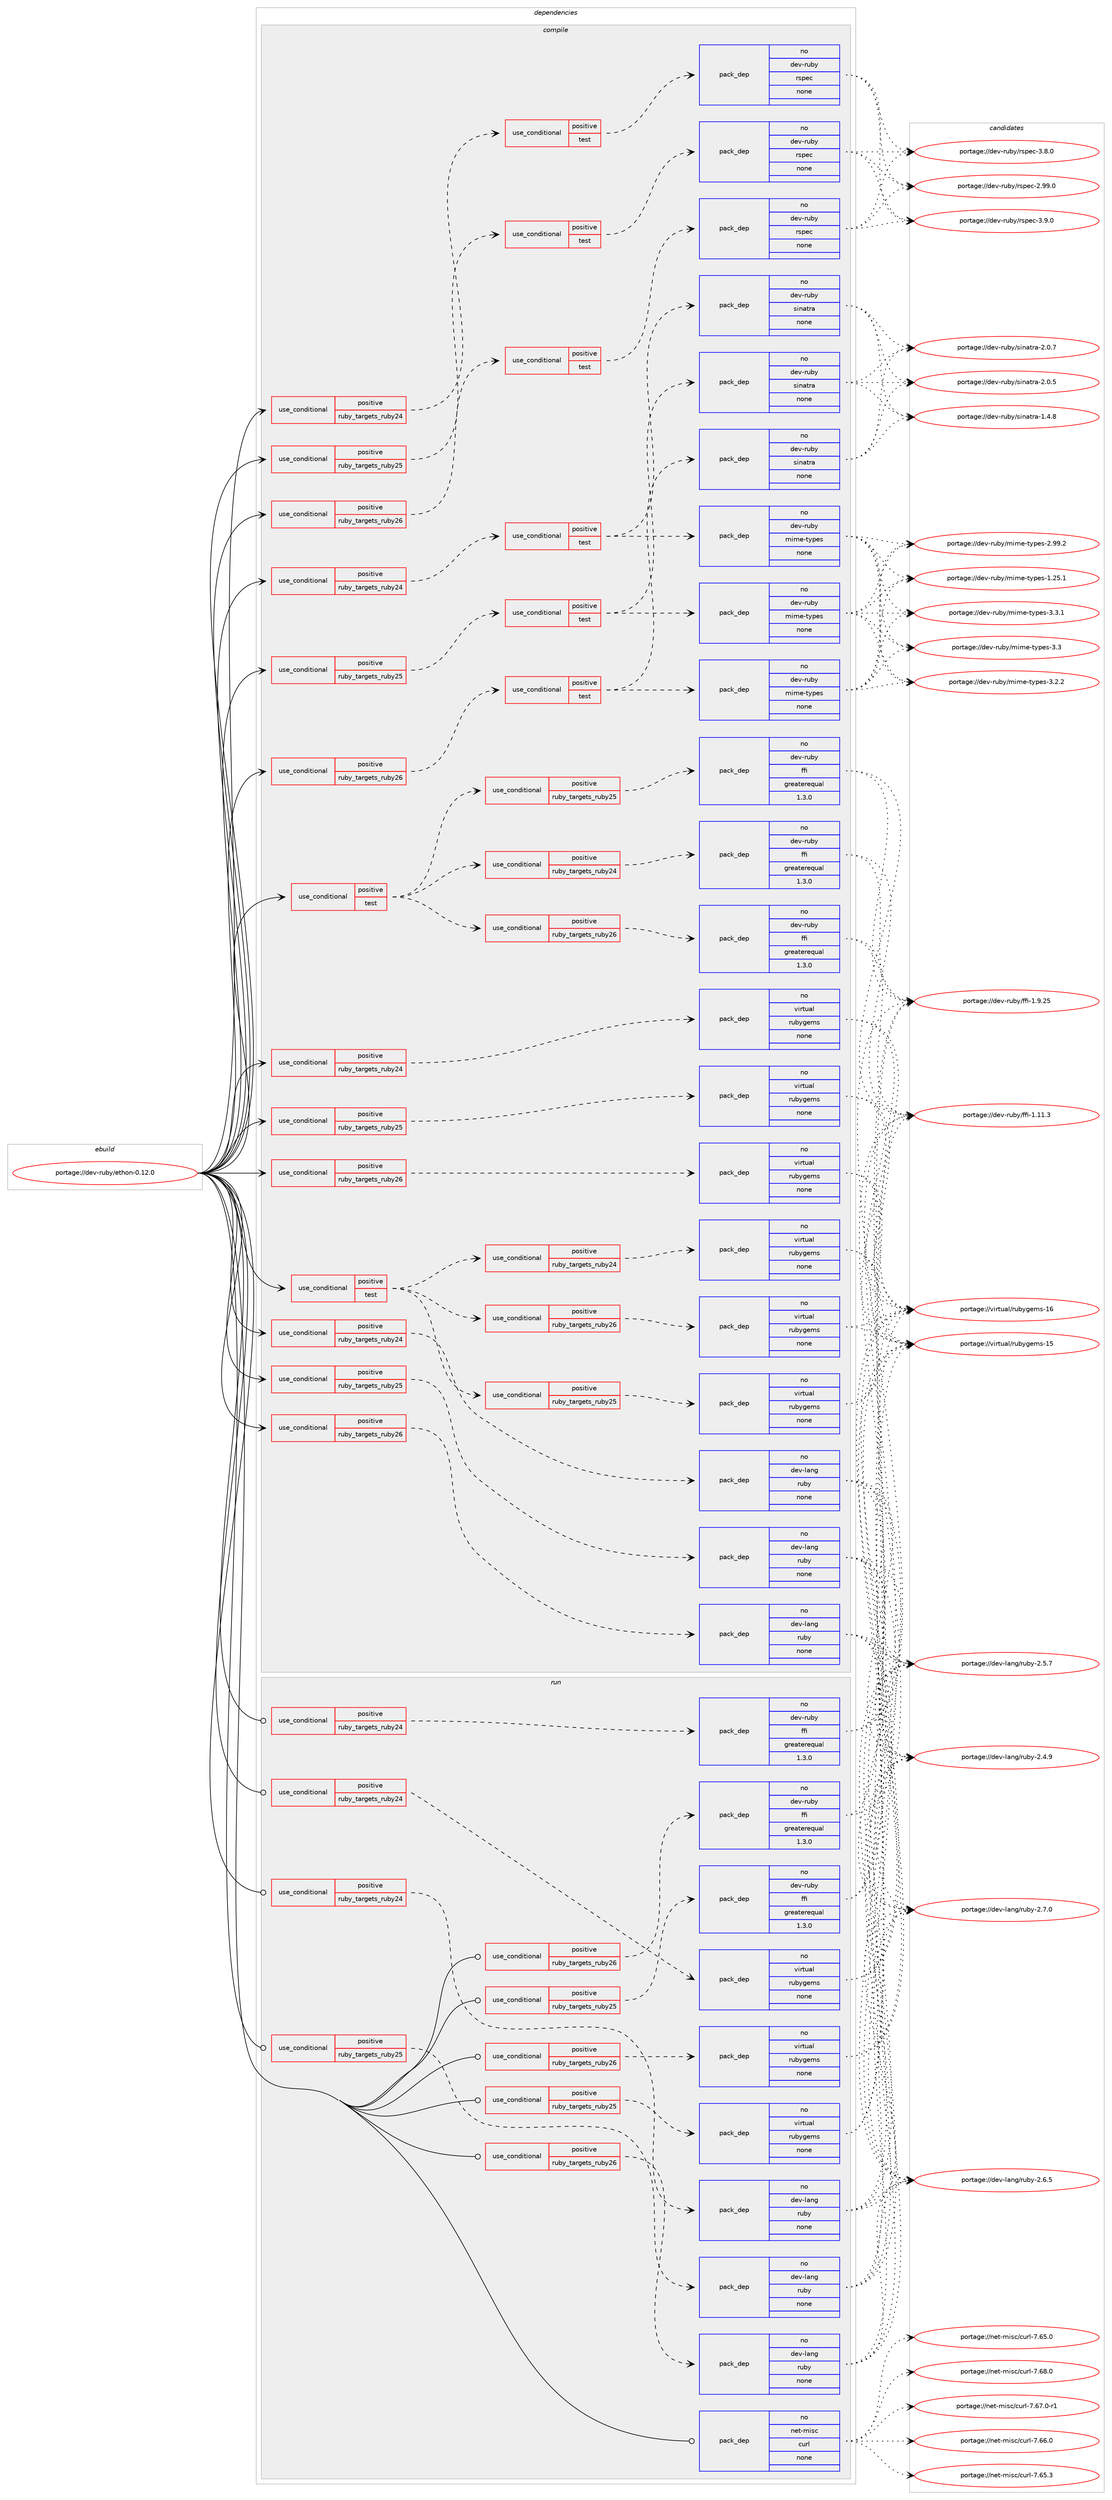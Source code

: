 digraph prolog {

# *************
# Graph options
# *************

newrank=true;
concentrate=true;
compound=true;
graph [rankdir=LR,fontname=Helvetica,fontsize=10,ranksep=1.5];#, ranksep=2.5, nodesep=0.2];
edge  [arrowhead=vee];
node  [fontname=Helvetica,fontsize=10];

# **********
# The ebuild
# **********

subgraph cluster_leftcol {
color=gray;
rank=same;
label=<<i>ebuild</i>>;
id [label="portage://dev-ruby/ethon-0.12.0", color=red, width=4, href="../dev-ruby/ethon-0.12.0.svg"];
}

# ****************
# The dependencies
# ****************

subgraph cluster_midcol {
color=gray;
label=<<i>dependencies</i>>;
subgraph cluster_compile {
fillcolor="#eeeeee";
style=filled;
label=<<i>compile</i>>;
subgraph cond88203 {
dependency357873 [label=<<TABLE BORDER="0" CELLBORDER="1" CELLSPACING="0" CELLPADDING="4"><TR><TD ROWSPAN="3" CELLPADDING="10">use_conditional</TD></TR><TR><TD>positive</TD></TR><TR><TD>ruby_targets_ruby24</TD></TR></TABLE>>, shape=none, color=red];
subgraph cond88204 {
dependency357874 [label=<<TABLE BORDER="0" CELLBORDER="1" CELLSPACING="0" CELLPADDING="4"><TR><TD ROWSPAN="3" CELLPADDING="10">use_conditional</TD></TR><TR><TD>positive</TD></TR><TR><TD>test</TD></TR></TABLE>>, shape=none, color=red];
subgraph pack264856 {
dependency357875 [label=<<TABLE BORDER="0" CELLBORDER="1" CELLSPACING="0" CELLPADDING="4" WIDTH="220"><TR><TD ROWSPAN="6" CELLPADDING="30">pack_dep</TD></TR><TR><TD WIDTH="110">no</TD></TR><TR><TD>dev-ruby</TD></TR><TR><TD>rspec</TD></TR><TR><TD>none</TD></TR><TR><TD></TD></TR></TABLE>>, shape=none, color=blue];
}
dependency357874:e -> dependency357875:w [weight=20,style="dashed",arrowhead="vee"];
}
dependency357873:e -> dependency357874:w [weight=20,style="dashed",arrowhead="vee"];
}
id:e -> dependency357873:w [weight=20,style="solid",arrowhead="vee"];
subgraph cond88205 {
dependency357876 [label=<<TABLE BORDER="0" CELLBORDER="1" CELLSPACING="0" CELLPADDING="4"><TR><TD ROWSPAN="3" CELLPADDING="10">use_conditional</TD></TR><TR><TD>positive</TD></TR><TR><TD>ruby_targets_ruby24</TD></TR></TABLE>>, shape=none, color=red];
subgraph cond88206 {
dependency357877 [label=<<TABLE BORDER="0" CELLBORDER="1" CELLSPACING="0" CELLPADDING="4"><TR><TD ROWSPAN="3" CELLPADDING="10">use_conditional</TD></TR><TR><TD>positive</TD></TR><TR><TD>test</TD></TR></TABLE>>, shape=none, color=red];
subgraph pack264857 {
dependency357878 [label=<<TABLE BORDER="0" CELLBORDER="1" CELLSPACING="0" CELLPADDING="4" WIDTH="220"><TR><TD ROWSPAN="6" CELLPADDING="30">pack_dep</TD></TR><TR><TD WIDTH="110">no</TD></TR><TR><TD>dev-ruby</TD></TR><TR><TD>sinatra</TD></TR><TR><TD>none</TD></TR><TR><TD></TD></TR></TABLE>>, shape=none, color=blue];
}
dependency357877:e -> dependency357878:w [weight=20,style="dashed",arrowhead="vee"];
subgraph pack264858 {
dependency357879 [label=<<TABLE BORDER="0" CELLBORDER="1" CELLSPACING="0" CELLPADDING="4" WIDTH="220"><TR><TD ROWSPAN="6" CELLPADDING="30">pack_dep</TD></TR><TR><TD WIDTH="110">no</TD></TR><TR><TD>dev-ruby</TD></TR><TR><TD>mime-types</TD></TR><TR><TD>none</TD></TR><TR><TD></TD></TR></TABLE>>, shape=none, color=blue];
}
dependency357877:e -> dependency357879:w [weight=20,style="dashed",arrowhead="vee"];
}
dependency357876:e -> dependency357877:w [weight=20,style="dashed",arrowhead="vee"];
}
id:e -> dependency357876:w [weight=20,style="solid",arrowhead="vee"];
subgraph cond88207 {
dependency357880 [label=<<TABLE BORDER="0" CELLBORDER="1" CELLSPACING="0" CELLPADDING="4"><TR><TD ROWSPAN="3" CELLPADDING="10">use_conditional</TD></TR><TR><TD>positive</TD></TR><TR><TD>ruby_targets_ruby24</TD></TR></TABLE>>, shape=none, color=red];
subgraph pack264859 {
dependency357881 [label=<<TABLE BORDER="0" CELLBORDER="1" CELLSPACING="0" CELLPADDING="4" WIDTH="220"><TR><TD ROWSPAN="6" CELLPADDING="30">pack_dep</TD></TR><TR><TD WIDTH="110">no</TD></TR><TR><TD>dev-lang</TD></TR><TR><TD>ruby</TD></TR><TR><TD>none</TD></TR><TR><TD></TD></TR></TABLE>>, shape=none, color=blue];
}
dependency357880:e -> dependency357881:w [weight=20,style="dashed",arrowhead="vee"];
}
id:e -> dependency357880:w [weight=20,style="solid",arrowhead="vee"];
subgraph cond88208 {
dependency357882 [label=<<TABLE BORDER="0" CELLBORDER="1" CELLSPACING="0" CELLPADDING="4"><TR><TD ROWSPAN="3" CELLPADDING="10">use_conditional</TD></TR><TR><TD>positive</TD></TR><TR><TD>ruby_targets_ruby24</TD></TR></TABLE>>, shape=none, color=red];
subgraph pack264860 {
dependency357883 [label=<<TABLE BORDER="0" CELLBORDER="1" CELLSPACING="0" CELLPADDING="4" WIDTH="220"><TR><TD ROWSPAN="6" CELLPADDING="30">pack_dep</TD></TR><TR><TD WIDTH="110">no</TD></TR><TR><TD>virtual</TD></TR><TR><TD>rubygems</TD></TR><TR><TD>none</TD></TR><TR><TD></TD></TR></TABLE>>, shape=none, color=blue];
}
dependency357882:e -> dependency357883:w [weight=20,style="dashed",arrowhead="vee"];
}
id:e -> dependency357882:w [weight=20,style="solid",arrowhead="vee"];
subgraph cond88209 {
dependency357884 [label=<<TABLE BORDER="0" CELLBORDER="1" CELLSPACING="0" CELLPADDING="4"><TR><TD ROWSPAN="3" CELLPADDING="10">use_conditional</TD></TR><TR><TD>positive</TD></TR><TR><TD>ruby_targets_ruby25</TD></TR></TABLE>>, shape=none, color=red];
subgraph cond88210 {
dependency357885 [label=<<TABLE BORDER="0" CELLBORDER="1" CELLSPACING="0" CELLPADDING="4"><TR><TD ROWSPAN="3" CELLPADDING="10">use_conditional</TD></TR><TR><TD>positive</TD></TR><TR><TD>test</TD></TR></TABLE>>, shape=none, color=red];
subgraph pack264861 {
dependency357886 [label=<<TABLE BORDER="0" CELLBORDER="1" CELLSPACING="0" CELLPADDING="4" WIDTH="220"><TR><TD ROWSPAN="6" CELLPADDING="30">pack_dep</TD></TR><TR><TD WIDTH="110">no</TD></TR><TR><TD>dev-ruby</TD></TR><TR><TD>rspec</TD></TR><TR><TD>none</TD></TR><TR><TD></TD></TR></TABLE>>, shape=none, color=blue];
}
dependency357885:e -> dependency357886:w [weight=20,style="dashed",arrowhead="vee"];
}
dependency357884:e -> dependency357885:w [weight=20,style="dashed",arrowhead="vee"];
}
id:e -> dependency357884:w [weight=20,style="solid",arrowhead="vee"];
subgraph cond88211 {
dependency357887 [label=<<TABLE BORDER="0" CELLBORDER="1" CELLSPACING="0" CELLPADDING="4"><TR><TD ROWSPAN="3" CELLPADDING="10">use_conditional</TD></TR><TR><TD>positive</TD></TR><TR><TD>ruby_targets_ruby25</TD></TR></TABLE>>, shape=none, color=red];
subgraph cond88212 {
dependency357888 [label=<<TABLE BORDER="0" CELLBORDER="1" CELLSPACING="0" CELLPADDING="4"><TR><TD ROWSPAN="3" CELLPADDING="10">use_conditional</TD></TR><TR><TD>positive</TD></TR><TR><TD>test</TD></TR></TABLE>>, shape=none, color=red];
subgraph pack264862 {
dependency357889 [label=<<TABLE BORDER="0" CELLBORDER="1" CELLSPACING="0" CELLPADDING="4" WIDTH="220"><TR><TD ROWSPAN="6" CELLPADDING="30">pack_dep</TD></TR><TR><TD WIDTH="110">no</TD></TR><TR><TD>dev-ruby</TD></TR><TR><TD>sinatra</TD></TR><TR><TD>none</TD></TR><TR><TD></TD></TR></TABLE>>, shape=none, color=blue];
}
dependency357888:e -> dependency357889:w [weight=20,style="dashed",arrowhead="vee"];
subgraph pack264863 {
dependency357890 [label=<<TABLE BORDER="0" CELLBORDER="1" CELLSPACING="0" CELLPADDING="4" WIDTH="220"><TR><TD ROWSPAN="6" CELLPADDING="30">pack_dep</TD></TR><TR><TD WIDTH="110">no</TD></TR><TR><TD>dev-ruby</TD></TR><TR><TD>mime-types</TD></TR><TR><TD>none</TD></TR><TR><TD></TD></TR></TABLE>>, shape=none, color=blue];
}
dependency357888:e -> dependency357890:w [weight=20,style="dashed",arrowhead="vee"];
}
dependency357887:e -> dependency357888:w [weight=20,style="dashed",arrowhead="vee"];
}
id:e -> dependency357887:w [weight=20,style="solid",arrowhead="vee"];
subgraph cond88213 {
dependency357891 [label=<<TABLE BORDER="0" CELLBORDER="1" CELLSPACING="0" CELLPADDING="4"><TR><TD ROWSPAN="3" CELLPADDING="10">use_conditional</TD></TR><TR><TD>positive</TD></TR><TR><TD>ruby_targets_ruby25</TD></TR></TABLE>>, shape=none, color=red];
subgraph pack264864 {
dependency357892 [label=<<TABLE BORDER="0" CELLBORDER="1" CELLSPACING="0" CELLPADDING="4" WIDTH="220"><TR><TD ROWSPAN="6" CELLPADDING="30">pack_dep</TD></TR><TR><TD WIDTH="110">no</TD></TR><TR><TD>dev-lang</TD></TR><TR><TD>ruby</TD></TR><TR><TD>none</TD></TR><TR><TD></TD></TR></TABLE>>, shape=none, color=blue];
}
dependency357891:e -> dependency357892:w [weight=20,style="dashed",arrowhead="vee"];
}
id:e -> dependency357891:w [weight=20,style="solid",arrowhead="vee"];
subgraph cond88214 {
dependency357893 [label=<<TABLE BORDER="0" CELLBORDER="1" CELLSPACING="0" CELLPADDING="4"><TR><TD ROWSPAN="3" CELLPADDING="10">use_conditional</TD></TR><TR><TD>positive</TD></TR><TR><TD>ruby_targets_ruby25</TD></TR></TABLE>>, shape=none, color=red];
subgraph pack264865 {
dependency357894 [label=<<TABLE BORDER="0" CELLBORDER="1" CELLSPACING="0" CELLPADDING="4" WIDTH="220"><TR><TD ROWSPAN="6" CELLPADDING="30">pack_dep</TD></TR><TR><TD WIDTH="110">no</TD></TR><TR><TD>virtual</TD></TR><TR><TD>rubygems</TD></TR><TR><TD>none</TD></TR><TR><TD></TD></TR></TABLE>>, shape=none, color=blue];
}
dependency357893:e -> dependency357894:w [weight=20,style="dashed",arrowhead="vee"];
}
id:e -> dependency357893:w [weight=20,style="solid",arrowhead="vee"];
subgraph cond88215 {
dependency357895 [label=<<TABLE BORDER="0" CELLBORDER="1" CELLSPACING="0" CELLPADDING="4"><TR><TD ROWSPAN="3" CELLPADDING="10">use_conditional</TD></TR><TR><TD>positive</TD></TR><TR><TD>ruby_targets_ruby26</TD></TR></TABLE>>, shape=none, color=red];
subgraph cond88216 {
dependency357896 [label=<<TABLE BORDER="0" CELLBORDER="1" CELLSPACING="0" CELLPADDING="4"><TR><TD ROWSPAN="3" CELLPADDING="10">use_conditional</TD></TR><TR><TD>positive</TD></TR><TR><TD>test</TD></TR></TABLE>>, shape=none, color=red];
subgraph pack264866 {
dependency357897 [label=<<TABLE BORDER="0" CELLBORDER="1" CELLSPACING="0" CELLPADDING="4" WIDTH="220"><TR><TD ROWSPAN="6" CELLPADDING="30">pack_dep</TD></TR><TR><TD WIDTH="110">no</TD></TR><TR><TD>dev-ruby</TD></TR><TR><TD>rspec</TD></TR><TR><TD>none</TD></TR><TR><TD></TD></TR></TABLE>>, shape=none, color=blue];
}
dependency357896:e -> dependency357897:w [weight=20,style="dashed",arrowhead="vee"];
}
dependency357895:e -> dependency357896:w [weight=20,style="dashed",arrowhead="vee"];
}
id:e -> dependency357895:w [weight=20,style="solid",arrowhead="vee"];
subgraph cond88217 {
dependency357898 [label=<<TABLE BORDER="0" CELLBORDER="1" CELLSPACING="0" CELLPADDING="4"><TR><TD ROWSPAN="3" CELLPADDING="10">use_conditional</TD></TR><TR><TD>positive</TD></TR><TR><TD>ruby_targets_ruby26</TD></TR></TABLE>>, shape=none, color=red];
subgraph cond88218 {
dependency357899 [label=<<TABLE BORDER="0" CELLBORDER="1" CELLSPACING="0" CELLPADDING="4"><TR><TD ROWSPAN="3" CELLPADDING="10">use_conditional</TD></TR><TR><TD>positive</TD></TR><TR><TD>test</TD></TR></TABLE>>, shape=none, color=red];
subgraph pack264867 {
dependency357900 [label=<<TABLE BORDER="0" CELLBORDER="1" CELLSPACING="0" CELLPADDING="4" WIDTH="220"><TR><TD ROWSPAN="6" CELLPADDING="30">pack_dep</TD></TR><TR><TD WIDTH="110">no</TD></TR><TR><TD>dev-ruby</TD></TR><TR><TD>sinatra</TD></TR><TR><TD>none</TD></TR><TR><TD></TD></TR></TABLE>>, shape=none, color=blue];
}
dependency357899:e -> dependency357900:w [weight=20,style="dashed",arrowhead="vee"];
subgraph pack264868 {
dependency357901 [label=<<TABLE BORDER="0" CELLBORDER="1" CELLSPACING="0" CELLPADDING="4" WIDTH="220"><TR><TD ROWSPAN="6" CELLPADDING="30">pack_dep</TD></TR><TR><TD WIDTH="110">no</TD></TR><TR><TD>dev-ruby</TD></TR><TR><TD>mime-types</TD></TR><TR><TD>none</TD></TR><TR><TD></TD></TR></TABLE>>, shape=none, color=blue];
}
dependency357899:e -> dependency357901:w [weight=20,style="dashed",arrowhead="vee"];
}
dependency357898:e -> dependency357899:w [weight=20,style="dashed",arrowhead="vee"];
}
id:e -> dependency357898:w [weight=20,style="solid",arrowhead="vee"];
subgraph cond88219 {
dependency357902 [label=<<TABLE BORDER="0" CELLBORDER="1" CELLSPACING="0" CELLPADDING="4"><TR><TD ROWSPAN="3" CELLPADDING="10">use_conditional</TD></TR><TR><TD>positive</TD></TR><TR><TD>ruby_targets_ruby26</TD></TR></TABLE>>, shape=none, color=red];
subgraph pack264869 {
dependency357903 [label=<<TABLE BORDER="0" CELLBORDER="1" CELLSPACING="0" CELLPADDING="4" WIDTH="220"><TR><TD ROWSPAN="6" CELLPADDING="30">pack_dep</TD></TR><TR><TD WIDTH="110">no</TD></TR><TR><TD>dev-lang</TD></TR><TR><TD>ruby</TD></TR><TR><TD>none</TD></TR><TR><TD></TD></TR></TABLE>>, shape=none, color=blue];
}
dependency357902:e -> dependency357903:w [weight=20,style="dashed",arrowhead="vee"];
}
id:e -> dependency357902:w [weight=20,style="solid",arrowhead="vee"];
subgraph cond88220 {
dependency357904 [label=<<TABLE BORDER="0" CELLBORDER="1" CELLSPACING="0" CELLPADDING="4"><TR><TD ROWSPAN="3" CELLPADDING="10">use_conditional</TD></TR><TR><TD>positive</TD></TR><TR><TD>ruby_targets_ruby26</TD></TR></TABLE>>, shape=none, color=red];
subgraph pack264870 {
dependency357905 [label=<<TABLE BORDER="0" CELLBORDER="1" CELLSPACING="0" CELLPADDING="4" WIDTH="220"><TR><TD ROWSPAN="6" CELLPADDING="30">pack_dep</TD></TR><TR><TD WIDTH="110">no</TD></TR><TR><TD>virtual</TD></TR><TR><TD>rubygems</TD></TR><TR><TD>none</TD></TR><TR><TD></TD></TR></TABLE>>, shape=none, color=blue];
}
dependency357904:e -> dependency357905:w [weight=20,style="dashed",arrowhead="vee"];
}
id:e -> dependency357904:w [weight=20,style="solid",arrowhead="vee"];
subgraph cond88221 {
dependency357906 [label=<<TABLE BORDER="0" CELLBORDER="1" CELLSPACING="0" CELLPADDING="4"><TR><TD ROWSPAN="3" CELLPADDING="10">use_conditional</TD></TR><TR><TD>positive</TD></TR><TR><TD>test</TD></TR></TABLE>>, shape=none, color=red];
subgraph cond88222 {
dependency357907 [label=<<TABLE BORDER="0" CELLBORDER="1" CELLSPACING="0" CELLPADDING="4"><TR><TD ROWSPAN="3" CELLPADDING="10">use_conditional</TD></TR><TR><TD>positive</TD></TR><TR><TD>ruby_targets_ruby24</TD></TR></TABLE>>, shape=none, color=red];
subgraph pack264871 {
dependency357908 [label=<<TABLE BORDER="0" CELLBORDER="1" CELLSPACING="0" CELLPADDING="4" WIDTH="220"><TR><TD ROWSPAN="6" CELLPADDING="30">pack_dep</TD></TR><TR><TD WIDTH="110">no</TD></TR><TR><TD>dev-ruby</TD></TR><TR><TD>ffi</TD></TR><TR><TD>greaterequal</TD></TR><TR><TD>1.3.0</TD></TR></TABLE>>, shape=none, color=blue];
}
dependency357907:e -> dependency357908:w [weight=20,style="dashed",arrowhead="vee"];
}
dependency357906:e -> dependency357907:w [weight=20,style="dashed",arrowhead="vee"];
subgraph cond88223 {
dependency357909 [label=<<TABLE BORDER="0" CELLBORDER="1" CELLSPACING="0" CELLPADDING="4"><TR><TD ROWSPAN="3" CELLPADDING="10">use_conditional</TD></TR><TR><TD>positive</TD></TR><TR><TD>ruby_targets_ruby25</TD></TR></TABLE>>, shape=none, color=red];
subgraph pack264872 {
dependency357910 [label=<<TABLE BORDER="0" CELLBORDER="1" CELLSPACING="0" CELLPADDING="4" WIDTH="220"><TR><TD ROWSPAN="6" CELLPADDING="30">pack_dep</TD></TR><TR><TD WIDTH="110">no</TD></TR><TR><TD>dev-ruby</TD></TR><TR><TD>ffi</TD></TR><TR><TD>greaterequal</TD></TR><TR><TD>1.3.0</TD></TR></TABLE>>, shape=none, color=blue];
}
dependency357909:e -> dependency357910:w [weight=20,style="dashed",arrowhead="vee"];
}
dependency357906:e -> dependency357909:w [weight=20,style="dashed",arrowhead="vee"];
subgraph cond88224 {
dependency357911 [label=<<TABLE BORDER="0" CELLBORDER="1" CELLSPACING="0" CELLPADDING="4"><TR><TD ROWSPAN="3" CELLPADDING="10">use_conditional</TD></TR><TR><TD>positive</TD></TR><TR><TD>ruby_targets_ruby26</TD></TR></TABLE>>, shape=none, color=red];
subgraph pack264873 {
dependency357912 [label=<<TABLE BORDER="0" CELLBORDER="1" CELLSPACING="0" CELLPADDING="4" WIDTH="220"><TR><TD ROWSPAN="6" CELLPADDING="30">pack_dep</TD></TR><TR><TD WIDTH="110">no</TD></TR><TR><TD>dev-ruby</TD></TR><TR><TD>ffi</TD></TR><TR><TD>greaterequal</TD></TR><TR><TD>1.3.0</TD></TR></TABLE>>, shape=none, color=blue];
}
dependency357911:e -> dependency357912:w [weight=20,style="dashed",arrowhead="vee"];
}
dependency357906:e -> dependency357911:w [weight=20,style="dashed",arrowhead="vee"];
}
id:e -> dependency357906:w [weight=20,style="solid",arrowhead="vee"];
subgraph cond88225 {
dependency357913 [label=<<TABLE BORDER="0" CELLBORDER="1" CELLSPACING="0" CELLPADDING="4"><TR><TD ROWSPAN="3" CELLPADDING="10">use_conditional</TD></TR><TR><TD>positive</TD></TR><TR><TD>test</TD></TR></TABLE>>, shape=none, color=red];
subgraph cond88226 {
dependency357914 [label=<<TABLE BORDER="0" CELLBORDER="1" CELLSPACING="0" CELLPADDING="4"><TR><TD ROWSPAN="3" CELLPADDING="10">use_conditional</TD></TR><TR><TD>positive</TD></TR><TR><TD>ruby_targets_ruby24</TD></TR></TABLE>>, shape=none, color=red];
subgraph pack264874 {
dependency357915 [label=<<TABLE BORDER="0" CELLBORDER="1" CELLSPACING="0" CELLPADDING="4" WIDTH="220"><TR><TD ROWSPAN="6" CELLPADDING="30">pack_dep</TD></TR><TR><TD WIDTH="110">no</TD></TR><TR><TD>virtual</TD></TR><TR><TD>rubygems</TD></TR><TR><TD>none</TD></TR><TR><TD></TD></TR></TABLE>>, shape=none, color=blue];
}
dependency357914:e -> dependency357915:w [weight=20,style="dashed",arrowhead="vee"];
}
dependency357913:e -> dependency357914:w [weight=20,style="dashed",arrowhead="vee"];
subgraph cond88227 {
dependency357916 [label=<<TABLE BORDER="0" CELLBORDER="1" CELLSPACING="0" CELLPADDING="4"><TR><TD ROWSPAN="3" CELLPADDING="10">use_conditional</TD></TR><TR><TD>positive</TD></TR><TR><TD>ruby_targets_ruby25</TD></TR></TABLE>>, shape=none, color=red];
subgraph pack264875 {
dependency357917 [label=<<TABLE BORDER="0" CELLBORDER="1" CELLSPACING="0" CELLPADDING="4" WIDTH="220"><TR><TD ROWSPAN="6" CELLPADDING="30">pack_dep</TD></TR><TR><TD WIDTH="110">no</TD></TR><TR><TD>virtual</TD></TR><TR><TD>rubygems</TD></TR><TR><TD>none</TD></TR><TR><TD></TD></TR></TABLE>>, shape=none, color=blue];
}
dependency357916:e -> dependency357917:w [weight=20,style="dashed",arrowhead="vee"];
}
dependency357913:e -> dependency357916:w [weight=20,style="dashed",arrowhead="vee"];
subgraph cond88228 {
dependency357918 [label=<<TABLE BORDER="0" CELLBORDER="1" CELLSPACING="0" CELLPADDING="4"><TR><TD ROWSPAN="3" CELLPADDING="10">use_conditional</TD></TR><TR><TD>positive</TD></TR><TR><TD>ruby_targets_ruby26</TD></TR></TABLE>>, shape=none, color=red];
subgraph pack264876 {
dependency357919 [label=<<TABLE BORDER="0" CELLBORDER="1" CELLSPACING="0" CELLPADDING="4" WIDTH="220"><TR><TD ROWSPAN="6" CELLPADDING="30">pack_dep</TD></TR><TR><TD WIDTH="110">no</TD></TR><TR><TD>virtual</TD></TR><TR><TD>rubygems</TD></TR><TR><TD>none</TD></TR><TR><TD></TD></TR></TABLE>>, shape=none, color=blue];
}
dependency357918:e -> dependency357919:w [weight=20,style="dashed",arrowhead="vee"];
}
dependency357913:e -> dependency357918:w [weight=20,style="dashed",arrowhead="vee"];
}
id:e -> dependency357913:w [weight=20,style="solid",arrowhead="vee"];
}
subgraph cluster_compileandrun {
fillcolor="#eeeeee";
style=filled;
label=<<i>compile and run</i>>;
}
subgraph cluster_run {
fillcolor="#eeeeee";
style=filled;
label=<<i>run</i>>;
subgraph cond88229 {
dependency357920 [label=<<TABLE BORDER="0" CELLBORDER="1" CELLSPACING="0" CELLPADDING="4"><TR><TD ROWSPAN="3" CELLPADDING="10">use_conditional</TD></TR><TR><TD>positive</TD></TR><TR><TD>ruby_targets_ruby24</TD></TR></TABLE>>, shape=none, color=red];
subgraph pack264877 {
dependency357921 [label=<<TABLE BORDER="0" CELLBORDER="1" CELLSPACING="0" CELLPADDING="4" WIDTH="220"><TR><TD ROWSPAN="6" CELLPADDING="30">pack_dep</TD></TR><TR><TD WIDTH="110">no</TD></TR><TR><TD>dev-lang</TD></TR><TR><TD>ruby</TD></TR><TR><TD>none</TD></TR><TR><TD></TD></TR></TABLE>>, shape=none, color=blue];
}
dependency357920:e -> dependency357921:w [weight=20,style="dashed",arrowhead="vee"];
}
id:e -> dependency357920:w [weight=20,style="solid",arrowhead="odot"];
subgraph cond88230 {
dependency357922 [label=<<TABLE BORDER="0" CELLBORDER="1" CELLSPACING="0" CELLPADDING="4"><TR><TD ROWSPAN="3" CELLPADDING="10">use_conditional</TD></TR><TR><TD>positive</TD></TR><TR><TD>ruby_targets_ruby24</TD></TR></TABLE>>, shape=none, color=red];
subgraph pack264878 {
dependency357923 [label=<<TABLE BORDER="0" CELLBORDER="1" CELLSPACING="0" CELLPADDING="4" WIDTH="220"><TR><TD ROWSPAN="6" CELLPADDING="30">pack_dep</TD></TR><TR><TD WIDTH="110">no</TD></TR><TR><TD>dev-ruby</TD></TR><TR><TD>ffi</TD></TR><TR><TD>greaterequal</TD></TR><TR><TD>1.3.0</TD></TR></TABLE>>, shape=none, color=blue];
}
dependency357922:e -> dependency357923:w [weight=20,style="dashed",arrowhead="vee"];
}
id:e -> dependency357922:w [weight=20,style="solid",arrowhead="odot"];
subgraph cond88231 {
dependency357924 [label=<<TABLE BORDER="0" CELLBORDER="1" CELLSPACING="0" CELLPADDING="4"><TR><TD ROWSPAN="3" CELLPADDING="10">use_conditional</TD></TR><TR><TD>positive</TD></TR><TR><TD>ruby_targets_ruby24</TD></TR></TABLE>>, shape=none, color=red];
subgraph pack264879 {
dependency357925 [label=<<TABLE BORDER="0" CELLBORDER="1" CELLSPACING="0" CELLPADDING="4" WIDTH="220"><TR><TD ROWSPAN="6" CELLPADDING="30">pack_dep</TD></TR><TR><TD WIDTH="110">no</TD></TR><TR><TD>virtual</TD></TR><TR><TD>rubygems</TD></TR><TR><TD>none</TD></TR><TR><TD></TD></TR></TABLE>>, shape=none, color=blue];
}
dependency357924:e -> dependency357925:w [weight=20,style="dashed",arrowhead="vee"];
}
id:e -> dependency357924:w [weight=20,style="solid",arrowhead="odot"];
subgraph cond88232 {
dependency357926 [label=<<TABLE BORDER="0" CELLBORDER="1" CELLSPACING="0" CELLPADDING="4"><TR><TD ROWSPAN="3" CELLPADDING="10">use_conditional</TD></TR><TR><TD>positive</TD></TR><TR><TD>ruby_targets_ruby25</TD></TR></TABLE>>, shape=none, color=red];
subgraph pack264880 {
dependency357927 [label=<<TABLE BORDER="0" CELLBORDER="1" CELLSPACING="0" CELLPADDING="4" WIDTH="220"><TR><TD ROWSPAN="6" CELLPADDING="30">pack_dep</TD></TR><TR><TD WIDTH="110">no</TD></TR><TR><TD>dev-lang</TD></TR><TR><TD>ruby</TD></TR><TR><TD>none</TD></TR><TR><TD></TD></TR></TABLE>>, shape=none, color=blue];
}
dependency357926:e -> dependency357927:w [weight=20,style="dashed",arrowhead="vee"];
}
id:e -> dependency357926:w [weight=20,style="solid",arrowhead="odot"];
subgraph cond88233 {
dependency357928 [label=<<TABLE BORDER="0" CELLBORDER="1" CELLSPACING="0" CELLPADDING="4"><TR><TD ROWSPAN="3" CELLPADDING="10">use_conditional</TD></TR><TR><TD>positive</TD></TR><TR><TD>ruby_targets_ruby25</TD></TR></TABLE>>, shape=none, color=red];
subgraph pack264881 {
dependency357929 [label=<<TABLE BORDER="0" CELLBORDER="1" CELLSPACING="0" CELLPADDING="4" WIDTH="220"><TR><TD ROWSPAN="6" CELLPADDING="30">pack_dep</TD></TR><TR><TD WIDTH="110">no</TD></TR><TR><TD>dev-ruby</TD></TR><TR><TD>ffi</TD></TR><TR><TD>greaterequal</TD></TR><TR><TD>1.3.0</TD></TR></TABLE>>, shape=none, color=blue];
}
dependency357928:e -> dependency357929:w [weight=20,style="dashed",arrowhead="vee"];
}
id:e -> dependency357928:w [weight=20,style="solid",arrowhead="odot"];
subgraph cond88234 {
dependency357930 [label=<<TABLE BORDER="0" CELLBORDER="1" CELLSPACING="0" CELLPADDING="4"><TR><TD ROWSPAN="3" CELLPADDING="10">use_conditional</TD></TR><TR><TD>positive</TD></TR><TR><TD>ruby_targets_ruby25</TD></TR></TABLE>>, shape=none, color=red];
subgraph pack264882 {
dependency357931 [label=<<TABLE BORDER="0" CELLBORDER="1" CELLSPACING="0" CELLPADDING="4" WIDTH="220"><TR><TD ROWSPAN="6" CELLPADDING="30">pack_dep</TD></TR><TR><TD WIDTH="110">no</TD></TR><TR><TD>virtual</TD></TR><TR><TD>rubygems</TD></TR><TR><TD>none</TD></TR><TR><TD></TD></TR></TABLE>>, shape=none, color=blue];
}
dependency357930:e -> dependency357931:w [weight=20,style="dashed",arrowhead="vee"];
}
id:e -> dependency357930:w [weight=20,style="solid",arrowhead="odot"];
subgraph cond88235 {
dependency357932 [label=<<TABLE BORDER="0" CELLBORDER="1" CELLSPACING="0" CELLPADDING="4"><TR><TD ROWSPAN="3" CELLPADDING="10">use_conditional</TD></TR><TR><TD>positive</TD></TR><TR><TD>ruby_targets_ruby26</TD></TR></TABLE>>, shape=none, color=red];
subgraph pack264883 {
dependency357933 [label=<<TABLE BORDER="0" CELLBORDER="1" CELLSPACING="0" CELLPADDING="4" WIDTH="220"><TR><TD ROWSPAN="6" CELLPADDING="30">pack_dep</TD></TR><TR><TD WIDTH="110">no</TD></TR><TR><TD>dev-lang</TD></TR><TR><TD>ruby</TD></TR><TR><TD>none</TD></TR><TR><TD></TD></TR></TABLE>>, shape=none, color=blue];
}
dependency357932:e -> dependency357933:w [weight=20,style="dashed",arrowhead="vee"];
}
id:e -> dependency357932:w [weight=20,style="solid",arrowhead="odot"];
subgraph cond88236 {
dependency357934 [label=<<TABLE BORDER="0" CELLBORDER="1" CELLSPACING="0" CELLPADDING="4"><TR><TD ROWSPAN="3" CELLPADDING="10">use_conditional</TD></TR><TR><TD>positive</TD></TR><TR><TD>ruby_targets_ruby26</TD></TR></TABLE>>, shape=none, color=red];
subgraph pack264884 {
dependency357935 [label=<<TABLE BORDER="0" CELLBORDER="1" CELLSPACING="0" CELLPADDING="4" WIDTH="220"><TR><TD ROWSPAN="6" CELLPADDING="30">pack_dep</TD></TR><TR><TD WIDTH="110">no</TD></TR><TR><TD>dev-ruby</TD></TR><TR><TD>ffi</TD></TR><TR><TD>greaterequal</TD></TR><TR><TD>1.3.0</TD></TR></TABLE>>, shape=none, color=blue];
}
dependency357934:e -> dependency357935:w [weight=20,style="dashed",arrowhead="vee"];
}
id:e -> dependency357934:w [weight=20,style="solid",arrowhead="odot"];
subgraph cond88237 {
dependency357936 [label=<<TABLE BORDER="0" CELLBORDER="1" CELLSPACING="0" CELLPADDING="4"><TR><TD ROWSPAN="3" CELLPADDING="10">use_conditional</TD></TR><TR><TD>positive</TD></TR><TR><TD>ruby_targets_ruby26</TD></TR></TABLE>>, shape=none, color=red];
subgraph pack264885 {
dependency357937 [label=<<TABLE BORDER="0" CELLBORDER="1" CELLSPACING="0" CELLPADDING="4" WIDTH="220"><TR><TD ROWSPAN="6" CELLPADDING="30">pack_dep</TD></TR><TR><TD WIDTH="110">no</TD></TR><TR><TD>virtual</TD></TR><TR><TD>rubygems</TD></TR><TR><TD>none</TD></TR><TR><TD></TD></TR></TABLE>>, shape=none, color=blue];
}
dependency357936:e -> dependency357937:w [weight=20,style="dashed",arrowhead="vee"];
}
id:e -> dependency357936:w [weight=20,style="solid",arrowhead="odot"];
subgraph pack264886 {
dependency357938 [label=<<TABLE BORDER="0" CELLBORDER="1" CELLSPACING="0" CELLPADDING="4" WIDTH="220"><TR><TD ROWSPAN="6" CELLPADDING="30">pack_dep</TD></TR><TR><TD WIDTH="110">no</TD></TR><TR><TD>net-misc</TD></TR><TR><TD>curl</TD></TR><TR><TD>none</TD></TR><TR><TD></TD></TR></TABLE>>, shape=none, color=blue];
}
id:e -> dependency357938:w [weight=20,style="solid",arrowhead="odot"];
}
}

# **************
# The candidates
# **************

subgraph cluster_choices {
rank=same;
color=gray;
label=<<i>candidates</i>>;

subgraph choice264856 {
color=black;
nodesep=1;
choice10010111845114117981214711411511210199455146574648 [label="portage://dev-ruby/rspec-3.9.0", color=red, width=4,href="../dev-ruby/rspec-3.9.0.svg"];
choice10010111845114117981214711411511210199455146564648 [label="portage://dev-ruby/rspec-3.8.0", color=red, width=4,href="../dev-ruby/rspec-3.8.0.svg"];
choice1001011184511411798121471141151121019945504657574648 [label="portage://dev-ruby/rspec-2.99.0", color=red, width=4,href="../dev-ruby/rspec-2.99.0.svg"];
dependency357875:e -> choice10010111845114117981214711411511210199455146574648:w [style=dotted,weight="100"];
dependency357875:e -> choice10010111845114117981214711411511210199455146564648:w [style=dotted,weight="100"];
dependency357875:e -> choice1001011184511411798121471141151121019945504657574648:w [style=dotted,weight="100"];
}
subgraph choice264857 {
color=black;
nodesep=1;
choice1001011184511411798121471151051109711611497455046484655 [label="portage://dev-ruby/sinatra-2.0.7", color=red, width=4,href="../dev-ruby/sinatra-2.0.7.svg"];
choice1001011184511411798121471151051109711611497455046484653 [label="portage://dev-ruby/sinatra-2.0.5", color=red, width=4,href="../dev-ruby/sinatra-2.0.5.svg"];
choice1001011184511411798121471151051109711611497454946524656 [label="portage://dev-ruby/sinatra-1.4.8", color=red, width=4,href="../dev-ruby/sinatra-1.4.8.svg"];
dependency357878:e -> choice1001011184511411798121471151051109711611497455046484655:w [style=dotted,weight="100"];
dependency357878:e -> choice1001011184511411798121471151051109711611497455046484653:w [style=dotted,weight="100"];
dependency357878:e -> choice1001011184511411798121471151051109711611497454946524656:w [style=dotted,weight="100"];
}
subgraph choice264858 {
color=black;
nodesep=1;
choice10010111845114117981214710910510910145116121112101115455146514649 [label="portage://dev-ruby/mime-types-3.3.1", color=red, width=4,href="../dev-ruby/mime-types-3.3.1.svg"];
choice1001011184511411798121471091051091014511612111210111545514651 [label="portage://dev-ruby/mime-types-3.3", color=red, width=4,href="../dev-ruby/mime-types-3.3.svg"];
choice10010111845114117981214710910510910145116121112101115455146504650 [label="portage://dev-ruby/mime-types-3.2.2", color=red, width=4,href="../dev-ruby/mime-types-3.2.2.svg"];
choice1001011184511411798121471091051091014511612111210111545504657574650 [label="portage://dev-ruby/mime-types-2.99.2", color=red, width=4,href="../dev-ruby/mime-types-2.99.2.svg"];
choice1001011184511411798121471091051091014511612111210111545494650534649 [label="portage://dev-ruby/mime-types-1.25.1", color=red, width=4,href="../dev-ruby/mime-types-1.25.1.svg"];
dependency357879:e -> choice10010111845114117981214710910510910145116121112101115455146514649:w [style=dotted,weight="100"];
dependency357879:e -> choice1001011184511411798121471091051091014511612111210111545514651:w [style=dotted,weight="100"];
dependency357879:e -> choice10010111845114117981214710910510910145116121112101115455146504650:w [style=dotted,weight="100"];
dependency357879:e -> choice1001011184511411798121471091051091014511612111210111545504657574650:w [style=dotted,weight="100"];
dependency357879:e -> choice1001011184511411798121471091051091014511612111210111545494650534649:w [style=dotted,weight="100"];
}
subgraph choice264859 {
color=black;
nodesep=1;
choice10010111845108971101034711411798121455046554648 [label="portage://dev-lang/ruby-2.7.0", color=red, width=4,href="../dev-lang/ruby-2.7.0.svg"];
choice10010111845108971101034711411798121455046544653 [label="portage://dev-lang/ruby-2.6.5", color=red, width=4,href="../dev-lang/ruby-2.6.5.svg"];
choice10010111845108971101034711411798121455046534655 [label="portage://dev-lang/ruby-2.5.7", color=red, width=4,href="../dev-lang/ruby-2.5.7.svg"];
choice10010111845108971101034711411798121455046524657 [label="portage://dev-lang/ruby-2.4.9", color=red, width=4,href="../dev-lang/ruby-2.4.9.svg"];
dependency357881:e -> choice10010111845108971101034711411798121455046554648:w [style=dotted,weight="100"];
dependency357881:e -> choice10010111845108971101034711411798121455046544653:w [style=dotted,weight="100"];
dependency357881:e -> choice10010111845108971101034711411798121455046534655:w [style=dotted,weight="100"];
dependency357881:e -> choice10010111845108971101034711411798121455046524657:w [style=dotted,weight="100"];
}
subgraph choice264860 {
color=black;
nodesep=1;
choice118105114116117971084711411798121103101109115454954 [label="portage://virtual/rubygems-16", color=red, width=4,href="../virtual/rubygems-16.svg"];
choice118105114116117971084711411798121103101109115454953 [label="portage://virtual/rubygems-15", color=red, width=4,href="../virtual/rubygems-15.svg"];
dependency357883:e -> choice118105114116117971084711411798121103101109115454954:w [style=dotted,weight="100"];
dependency357883:e -> choice118105114116117971084711411798121103101109115454953:w [style=dotted,weight="100"];
}
subgraph choice264861 {
color=black;
nodesep=1;
choice10010111845114117981214711411511210199455146574648 [label="portage://dev-ruby/rspec-3.9.0", color=red, width=4,href="../dev-ruby/rspec-3.9.0.svg"];
choice10010111845114117981214711411511210199455146564648 [label="portage://dev-ruby/rspec-3.8.0", color=red, width=4,href="../dev-ruby/rspec-3.8.0.svg"];
choice1001011184511411798121471141151121019945504657574648 [label="portage://dev-ruby/rspec-2.99.0", color=red, width=4,href="../dev-ruby/rspec-2.99.0.svg"];
dependency357886:e -> choice10010111845114117981214711411511210199455146574648:w [style=dotted,weight="100"];
dependency357886:e -> choice10010111845114117981214711411511210199455146564648:w [style=dotted,weight="100"];
dependency357886:e -> choice1001011184511411798121471141151121019945504657574648:w [style=dotted,weight="100"];
}
subgraph choice264862 {
color=black;
nodesep=1;
choice1001011184511411798121471151051109711611497455046484655 [label="portage://dev-ruby/sinatra-2.0.7", color=red, width=4,href="../dev-ruby/sinatra-2.0.7.svg"];
choice1001011184511411798121471151051109711611497455046484653 [label="portage://dev-ruby/sinatra-2.0.5", color=red, width=4,href="../dev-ruby/sinatra-2.0.5.svg"];
choice1001011184511411798121471151051109711611497454946524656 [label="portage://dev-ruby/sinatra-1.4.8", color=red, width=4,href="../dev-ruby/sinatra-1.4.8.svg"];
dependency357889:e -> choice1001011184511411798121471151051109711611497455046484655:w [style=dotted,weight="100"];
dependency357889:e -> choice1001011184511411798121471151051109711611497455046484653:w [style=dotted,weight="100"];
dependency357889:e -> choice1001011184511411798121471151051109711611497454946524656:w [style=dotted,weight="100"];
}
subgraph choice264863 {
color=black;
nodesep=1;
choice10010111845114117981214710910510910145116121112101115455146514649 [label="portage://dev-ruby/mime-types-3.3.1", color=red, width=4,href="../dev-ruby/mime-types-3.3.1.svg"];
choice1001011184511411798121471091051091014511612111210111545514651 [label="portage://dev-ruby/mime-types-3.3", color=red, width=4,href="../dev-ruby/mime-types-3.3.svg"];
choice10010111845114117981214710910510910145116121112101115455146504650 [label="portage://dev-ruby/mime-types-3.2.2", color=red, width=4,href="../dev-ruby/mime-types-3.2.2.svg"];
choice1001011184511411798121471091051091014511612111210111545504657574650 [label="portage://dev-ruby/mime-types-2.99.2", color=red, width=4,href="../dev-ruby/mime-types-2.99.2.svg"];
choice1001011184511411798121471091051091014511612111210111545494650534649 [label="portage://dev-ruby/mime-types-1.25.1", color=red, width=4,href="../dev-ruby/mime-types-1.25.1.svg"];
dependency357890:e -> choice10010111845114117981214710910510910145116121112101115455146514649:w [style=dotted,weight="100"];
dependency357890:e -> choice1001011184511411798121471091051091014511612111210111545514651:w [style=dotted,weight="100"];
dependency357890:e -> choice10010111845114117981214710910510910145116121112101115455146504650:w [style=dotted,weight="100"];
dependency357890:e -> choice1001011184511411798121471091051091014511612111210111545504657574650:w [style=dotted,weight="100"];
dependency357890:e -> choice1001011184511411798121471091051091014511612111210111545494650534649:w [style=dotted,weight="100"];
}
subgraph choice264864 {
color=black;
nodesep=1;
choice10010111845108971101034711411798121455046554648 [label="portage://dev-lang/ruby-2.7.0", color=red, width=4,href="../dev-lang/ruby-2.7.0.svg"];
choice10010111845108971101034711411798121455046544653 [label="portage://dev-lang/ruby-2.6.5", color=red, width=4,href="../dev-lang/ruby-2.6.5.svg"];
choice10010111845108971101034711411798121455046534655 [label="portage://dev-lang/ruby-2.5.7", color=red, width=4,href="../dev-lang/ruby-2.5.7.svg"];
choice10010111845108971101034711411798121455046524657 [label="portage://dev-lang/ruby-2.4.9", color=red, width=4,href="../dev-lang/ruby-2.4.9.svg"];
dependency357892:e -> choice10010111845108971101034711411798121455046554648:w [style=dotted,weight="100"];
dependency357892:e -> choice10010111845108971101034711411798121455046544653:w [style=dotted,weight="100"];
dependency357892:e -> choice10010111845108971101034711411798121455046534655:w [style=dotted,weight="100"];
dependency357892:e -> choice10010111845108971101034711411798121455046524657:w [style=dotted,weight="100"];
}
subgraph choice264865 {
color=black;
nodesep=1;
choice118105114116117971084711411798121103101109115454954 [label="portage://virtual/rubygems-16", color=red, width=4,href="../virtual/rubygems-16.svg"];
choice118105114116117971084711411798121103101109115454953 [label="portage://virtual/rubygems-15", color=red, width=4,href="../virtual/rubygems-15.svg"];
dependency357894:e -> choice118105114116117971084711411798121103101109115454954:w [style=dotted,weight="100"];
dependency357894:e -> choice118105114116117971084711411798121103101109115454953:w [style=dotted,weight="100"];
}
subgraph choice264866 {
color=black;
nodesep=1;
choice10010111845114117981214711411511210199455146574648 [label="portage://dev-ruby/rspec-3.9.0", color=red, width=4,href="../dev-ruby/rspec-3.9.0.svg"];
choice10010111845114117981214711411511210199455146564648 [label="portage://dev-ruby/rspec-3.8.0", color=red, width=4,href="../dev-ruby/rspec-3.8.0.svg"];
choice1001011184511411798121471141151121019945504657574648 [label="portage://dev-ruby/rspec-2.99.0", color=red, width=4,href="../dev-ruby/rspec-2.99.0.svg"];
dependency357897:e -> choice10010111845114117981214711411511210199455146574648:w [style=dotted,weight="100"];
dependency357897:e -> choice10010111845114117981214711411511210199455146564648:w [style=dotted,weight="100"];
dependency357897:e -> choice1001011184511411798121471141151121019945504657574648:w [style=dotted,weight="100"];
}
subgraph choice264867 {
color=black;
nodesep=1;
choice1001011184511411798121471151051109711611497455046484655 [label="portage://dev-ruby/sinatra-2.0.7", color=red, width=4,href="../dev-ruby/sinatra-2.0.7.svg"];
choice1001011184511411798121471151051109711611497455046484653 [label="portage://dev-ruby/sinatra-2.0.5", color=red, width=4,href="../dev-ruby/sinatra-2.0.5.svg"];
choice1001011184511411798121471151051109711611497454946524656 [label="portage://dev-ruby/sinatra-1.4.8", color=red, width=4,href="../dev-ruby/sinatra-1.4.8.svg"];
dependency357900:e -> choice1001011184511411798121471151051109711611497455046484655:w [style=dotted,weight="100"];
dependency357900:e -> choice1001011184511411798121471151051109711611497455046484653:w [style=dotted,weight="100"];
dependency357900:e -> choice1001011184511411798121471151051109711611497454946524656:w [style=dotted,weight="100"];
}
subgraph choice264868 {
color=black;
nodesep=1;
choice10010111845114117981214710910510910145116121112101115455146514649 [label="portage://dev-ruby/mime-types-3.3.1", color=red, width=4,href="../dev-ruby/mime-types-3.3.1.svg"];
choice1001011184511411798121471091051091014511612111210111545514651 [label="portage://dev-ruby/mime-types-3.3", color=red, width=4,href="../dev-ruby/mime-types-3.3.svg"];
choice10010111845114117981214710910510910145116121112101115455146504650 [label="portage://dev-ruby/mime-types-3.2.2", color=red, width=4,href="../dev-ruby/mime-types-3.2.2.svg"];
choice1001011184511411798121471091051091014511612111210111545504657574650 [label="portage://dev-ruby/mime-types-2.99.2", color=red, width=4,href="../dev-ruby/mime-types-2.99.2.svg"];
choice1001011184511411798121471091051091014511612111210111545494650534649 [label="portage://dev-ruby/mime-types-1.25.1", color=red, width=4,href="../dev-ruby/mime-types-1.25.1.svg"];
dependency357901:e -> choice10010111845114117981214710910510910145116121112101115455146514649:w [style=dotted,weight="100"];
dependency357901:e -> choice1001011184511411798121471091051091014511612111210111545514651:w [style=dotted,weight="100"];
dependency357901:e -> choice10010111845114117981214710910510910145116121112101115455146504650:w [style=dotted,weight="100"];
dependency357901:e -> choice1001011184511411798121471091051091014511612111210111545504657574650:w [style=dotted,weight="100"];
dependency357901:e -> choice1001011184511411798121471091051091014511612111210111545494650534649:w [style=dotted,weight="100"];
}
subgraph choice264869 {
color=black;
nodesep=1;
choice10010111845108971101034711411798121455046554648 [label="portage://dev-lang/ruby-2.7.0", color=red, width=4,href="../dev-lang/ruby-2.7.0.svg"];
choice10010111845108971101034711411798121455046544653 [label="portage://dev-lang/ruby-2.6.5", color=red, width=4,href="../dev-lang/ruby-2.6.5.svg"];
choice10010111845108971101034711411798121455046534655 [label="portage://dev-lang/ruby-2.5.7", color=red, width=4,href="../dev-lang/ruby-2.5.7.svg"];
choice10010111845108971101034711411798121455046524657 [label="portage://dev-lang/ruby-2.4.9", color=red, width=4,href="../dev-lang/ruby-2.4.9.svg"];
dependency357903:e -> choice10010111845108971101034711411798121455046554648:w [style=dotted,weight="100"];
dependency357903:e -> choice10010111845108971101034711411798121455046544653:w [style=dotted,weight="100"];
dependency357903:e -> choice10010111845108971101034711411798121455046534655:w [style=dotted,weight="100"];
dependency357903:e -> choice10010111845108971101034711411798121455046524657:w [style=dotted,weight="100"];
}
subgraph choice264870 {
color=black;
nodesep=1;
choice118105114116117971084711411798121103101109115454954 [label="portage://virtual/rubygems-16", color=red, width=4,href="../virtual/rubygems-16.svg"];
choice118105114116117971084711411798121103101109115454953 [label="portage://virtual/rubygems-15", color=red, width=4,href="../virtual/rubygems-15.svg"];
dependency357905:e -> choice118105114116117971084711411798121103101109115454954:w [style=dotted,weight="100"];
dependency357905:e -> choice118105114116117971084711411798121103101109115454953:w [style=dotted,weight="100"];
}
subgraph choice264871 {
color=black;
nodesep=1;
choice10010111845114117981214710210210545494657465053 [label="portage://dev-ruby/ffi-1.9.25", color=red, width=4,href="../dev-ruby/ffi-1.9.25.svg"];
choice10010111845114117981214710210210545494649494651 [label="portage://dev-ruby/ffi-1.11.3", color=red, width=4,href="../dev-ruby/ffi-1.11.3.svg"];
dependency357908:e -> choice10010111845114117981214710210210545494657465053:w [style=dotted,weight="100"];
dependency357908:e -> choice10010111845114117981214710210210545494649494651:w [style=dotted,weight="100"];
}
subgraph choice264872 {
color=black;
nodesep=1;
choice10010111845114117981214710210210545494657465053 [label="portage://dev-ruby/ffi-1.9.25", color=red, width=4,href="../dev-ruby/ffi-1.9.25.svg"];
choice10010111845114117981214710210210545494649494651 [label="portage://dev-ruby/ffi-1.11.3", color=red, width=4,href="../dev-ruby/ffi-1.11.3.svg"];
dependency357910:e -> choice10010111845114117981214710210210545494657465053:w [style=dotted,weight="100"];
dependency357910:e -> choice10010111845114117981214710210210545494649494651:w [style=dotted,weight="100"];
}
subgraph choice264873 {
color=black;
nodesep=1;
choice10010111845114117981214710210210545494657465053 [label="portage://dev-ruby/ffi-1.9.25", color=red, width=4,href="../dev-ruby/ffi-1.9.25.svg"];
choice10010111845114117981214710210210545494649494651 [label="portage://dev-ruby/ffi-1.11.3", color=red, width=4,href="../dev-ruby/ffi-1.11.3.svg"];
dependency357912:e -> choice10010111845114117981214710210210545494657465053:w [style=dotted,weight="100"];
dependency357912:e -> choice10010111845114117981214710210210545494649494651:w [style=dotted,weight="100"];
}
subgraph choice264874 {
color=black;
nodesep=1;
choice118105114116117971084711411798121103101109115454954 [label="portage://virtual/rubygems-16", color=red, width=4,href="../virtual/rubygems-16.svg"];
choice118105114116117971084711411798121103101109115454953 [label="portage://virtual/rubygems-15", color=red, width=4,href="../virtual/rubygems-15.svg"];
dependency357915:e -> choice118105114116117971084711411798121103101109115454954:w [style=dotted,weight="100"];
dependency357915:e -> choice118105114116117971084711411798121103101109115454953:w [style=dotted,weight="100"];
}
subgraph choice264875 {
color=black;
nodesep=1;
choice118105114116117971084711411798121103101109115454954 [label="portage://virtual/rubygems-16", color=red, width=4,href="../virtual/rubygems-16.svg"];
choice118105114116117971084711411798121103101109115454953 [label="portage://virtual/rubygems-15", color=red, width=4,href="../virtual/rubygems-15.svg"];
dependency357917:e -> choice118105114116117971084711411798121103101109115454954:w [style=dotted,weight="100"];
dependency357917:e -> choice118105114116117971084711411798121103101109115454953:w [style=dotted,weight="100"];
}
subgraph choice264876 {
color=black;
nodesep=1;
choice118105114116117971084711411798121103101109115454954 [label="portage://virtual/rubygems-16", color=red, width=4,href="../virtual/rubygems-16.svg"];
choice118105114116117971084711411798121103101109115454953 [label="portage://virtual/rubygems-15", color=red, width=4,href="../virtual/rubygems-15.svg"];
dependency357919:e -> choice118105114116117971084711411798121103101109115454954:w [style=dotted,weight="100"];
dependency357919:e -> choice118105114116117971084711411798121103101109115454953:w [style=dotted,weight="100"];
}
subgraph choice264877 {
color=black;
nodesep=1;
choice10010111845108971101034711411798121455046554648 [label="portage://dev-lang/ruby-2.7.0", color=red, width=4,href="../dev-lang/ruby-2.7.0.svg"];
choice10010111845108971101034711411798121455046544653 [label="portage://dev-lang/ruby-2.6.5", color=red, width=4,href="../dev-lang/ruby-2.6.5.svg"];
choice10010111845108971101034711411798121455046534655 [label="portage://dev-lang/ruby-2.5.7", color=red, width=4,href="../dev-lang/ruby-2.5.7.svg"];
choice10010111845108971101034711411798121455046524657 [label="portage://dev-lang/ruby-2.4.9", color=red, width=4,href="../dev-lang/ruby-2.4.9.svg"];
dependency357921:e -> choice10010111845108971101034711411798121455046554648:w [style=dotted,weight="100"];
dependency357921:e -> choice10010111845108971101034711411798121455046544653:w [style=dotted,weight="100"];
dependency357921:e -> choice10010111845108971101034711411798121455046534655:w [style=dotted,weight="100"];
dependency357921:e -> choice10010111845108971101034711411798121455046524657:w [style=dotted,weight="100"];
}
subgraph choice264878 {
color=black;
nodesep=1;
choice10010111845114117981214710210210545494657465053 [label="portage://dev-ruby/ffi-1.9.25", color=red, width=4,href="../dev-ruby/ffi-1.9.25.svg"];
choice10010111845114117981214710210210545494649494651 [label="portage://dev-ruby/ffi-1.11.3", color=red, width=4,href="../dev-ruby/ffi-1.11.3.svg"];
dependency357923:e -> choice10010111845114117981214710210210545494657465053:w [style=dotted,weight="100"];
dependency357923:e -> choice10010111845114117981214710210210545494649494651:w [style=dotted,weight="100"];
}
subgraph choice264879 {
color=black;
nodesep=1;
choice118105114116117971084711411798121103101109115454954 [label="portage://virtual/rubygems-16", color=red, width=4,href="../virtual/rubygems-16.svg"];
choice118105114116117971084711411798121103101109115454953 [label="portage://virtual/rubygems-15", color=red, width=4,href="../virtual/rubygems-15.svg"];
dependency357925:e -> choice118105114116117971084711411798121103101109115454954:w [style=dotted,weight="100"];
dependency357925:e -> choice118105114116117971084711411798121103101109115454953:w [style=dotted,weight="100"];
}
subgraph choice264880 {
color=black;
nodesep=1;
choice10010111845108971101034711411798121455046554648 [label="portage://dev-lang/ruby-2.7.0", color=red, width=4,href="../dev-lang/ruby-2.7.0.svg"];
choice10010111845108971101034711411798121455046544653 [label="portage://dev-lang/ruby-2.6.5", color=red, width=4,href="../dev-lang/ruby-2.6.5.svg"];
choice10010111845108971101034711411798121455046534655 [label="portage://dev-lang/ruby-2.5.7", color=red, width=4,href="../dev-lang/ruby-2.5.7.svg"];
choice10010111845108971101034711411798121455046524657 [label="portage://dev-lang/ruby-2.4.9", color=red, width=4,href="../dev-lang/ruby-2.4.9.svg"];
dependency357927:e -> choice10010111845108971101034711411798121455046554648:w [style=dotted,weight="100"];
dependency357927:e -> choice10010111845108971101034711411798121455046544653:w [style=dotted,weight="100"];
dependency357927:e -> choice10010111845108971101034711411798121455046534655:w [style=dotted,weight="100"];
dependency357927:e -> choice10010111845108971101034711411798121455046524657:w [style=dotted,weight="100"];
}
subgraph choice264881 {
color=black;
nodesep=1;
choice10010111845114117981214710210210545494657465053 [label="portage://dev-ruby/ffi-1.9.25", color=red, width=4,href="../dev-ruby/ffi-1.9.25.svg"];
choice10010111845114117981214710210210545494649494651 [label="portage://dev-ruby/ffi-1.11.3", color=red, width=4,href="../dev-ruby/ffi-1.11.3.svg"];
dependency357929:e -> choice10010111845114117981214710210210545494657465053:w [style=dotted,weight="100"];
dependency357929:e -> choice10010111845114117981214710210210545494649494651:w [style=dotted,weight="100"];
}
subgraph choice264882 {
color=black;
nodesep=1;
choice118105114116117971084711411798121103101109115454954 [label="portage://virtual/rubygems-16", color=red, width=4,href="../virtual/rubygems-16.svg"];
choice118105114116117971084711411798121103101109115454953 [label="portage://virtual/rubygems-15", color=red, width=4,href="../virtual/rubygems-15.svg"];
dependency357931:e -> choice118105114116117971084711411798121103101109115454954:w [style=dotted,weight="100"];
dependency357931:e -> choice118105114116117971084711411798121103101109115454953:w [style=dotted,weight="100"];
}
subgraph choice264883 {
color=black;
nodesep=1;
choice10010111845108971101034711411798121455046554648 [label="portage://dev-lang/ruby-2.7.0", color=red, width=4,href="../dev-lang/ruby-2.7.0.svg"];
choice10010111845108971101034711411798121455046544653 [label="portage://dev-lang/ruby-2.6.5", color=red, width=4,href="../dev-lang/ruby-2.6.5.svg"];
choice10010111845108971101034711411798121455046534655 [label="portage://dev-lang/ruby-2.5.7", color=red, width=4,href="../dev-lang/ruby-2.5.7.svg"];
choice10010111845108971101034711411798121455046524657 [label="portage://dev-lang/ruby-2.4.9", color=red, width=4,href="../dev-lang/ruby-2.4.9.svg"];
dependency357933:e -> choice10010111845108971101034711411798121455046554648:w [style=dotted,weight="100"];
dependency357933:e -> choice10010111845108971101034711411798121455046544653:w [style=dotted,weight="100"];
dependency357933:e -> choice10010111845108971101034711411798121455046534655:w [style=dotted,weight="100"];
dependency357933:e -> choice10010111845108971101034711411798121455046524657:w [style=dotted,weight="100"];
}
subgraph choice264884 {
color=black;
nodesep=1;
choice10010111845114117981214710210210545494657465053 [label="portage://dev-ruby/ffi-1.9.25", color=red, width=4,href="../dev-ruby/ffi-1.9.25.svg"];
choice10010111845114117981214710210210545494649494651 [label="portage://dev-ruby/ffi-1.11.3", color=red, width=4,href="../dev-ruby/ffi-1.11.3.svg"];
dependency357935:e -> choice10010111845114117981214710210210545494657465053:w [style=dotted,weight="100"];
dependency357935:e -> choice10010111845114117981214710210210545494649494651:w [style=dotted,weight="100"];
}
subgraph choice264885 {
color=black;
nodesep=1;
choice118105114116117971084711411798121103101109115454954 [label="portage://virtual/rubygems-16", color=red, width=4,href="../virtual/rubygems-16.svg"];
choice118105114116117971084711411798121103101109115454953 [label="portage://virtual/rubygems-15", color=red, width=4,href="../virtual/rubygems-15.svg"];
dependency357937:e -> choice118105114116117971084711411798121103101109115454954:w [style=dotted,weight="100"];
dependency357937:e -> choice118105114116117971084711411798121103101109115454953:w [style=dotted,weight="100"];
}
subgraph choice264886 {
color=black;
nodesep=1;
choice1101011164510910511599479911711410845554654564648 [label="portage://net-misc/curl-7.68.0", color=red, width=4,href="../net-misc/curl-7.68.0.svg"];
choice11010111645109105115994799117114108455546545546484511449 [label="portage://net-misc/curl-7.67.0-r1", color=red, width=4,href="../net-misc/curl-7.67.0-r1.svg"];
choice1101011164510910511599479911711410845554654544648 [label="portage://net-misc/curl-7.66.0", color=red, width=4,href="../net-misc/curl-7.66.0.svg"];
choice1101011164510910511599479911711410845554654534651 [label="portage://net-misc/curl-7.65.3", color=red, width=4,href="../net-misc/curl-7.65.3.svg"];
choice1101011164510910511599479911711410845554654534648 [label="portage://net-misc/curl-7.65.0", color=red, width=4,href="../net-misc/curl-7.65.0.svg"];
dependency357938:e -> choice1101011164510910511599479911711410845554654564648:w [style=dotted,weight="100"];
dependency357938:e -> choice11010111645109105115994799117114108455546545546484511449:w [style=dotted,weight="100"];
dependency357938:e -> choice1101011164510910511599479911711410845554654544648:w [style=dotted,weight="100"];
dependency357938:e -> choice1101011164510910511599479911711410845554654534651:w [style=dotted,weight="100"];
dependency357938:e -> choice1101011164510910511599479911711410845554654534648:w [style=dotted,weight="100"];
}
}

}

